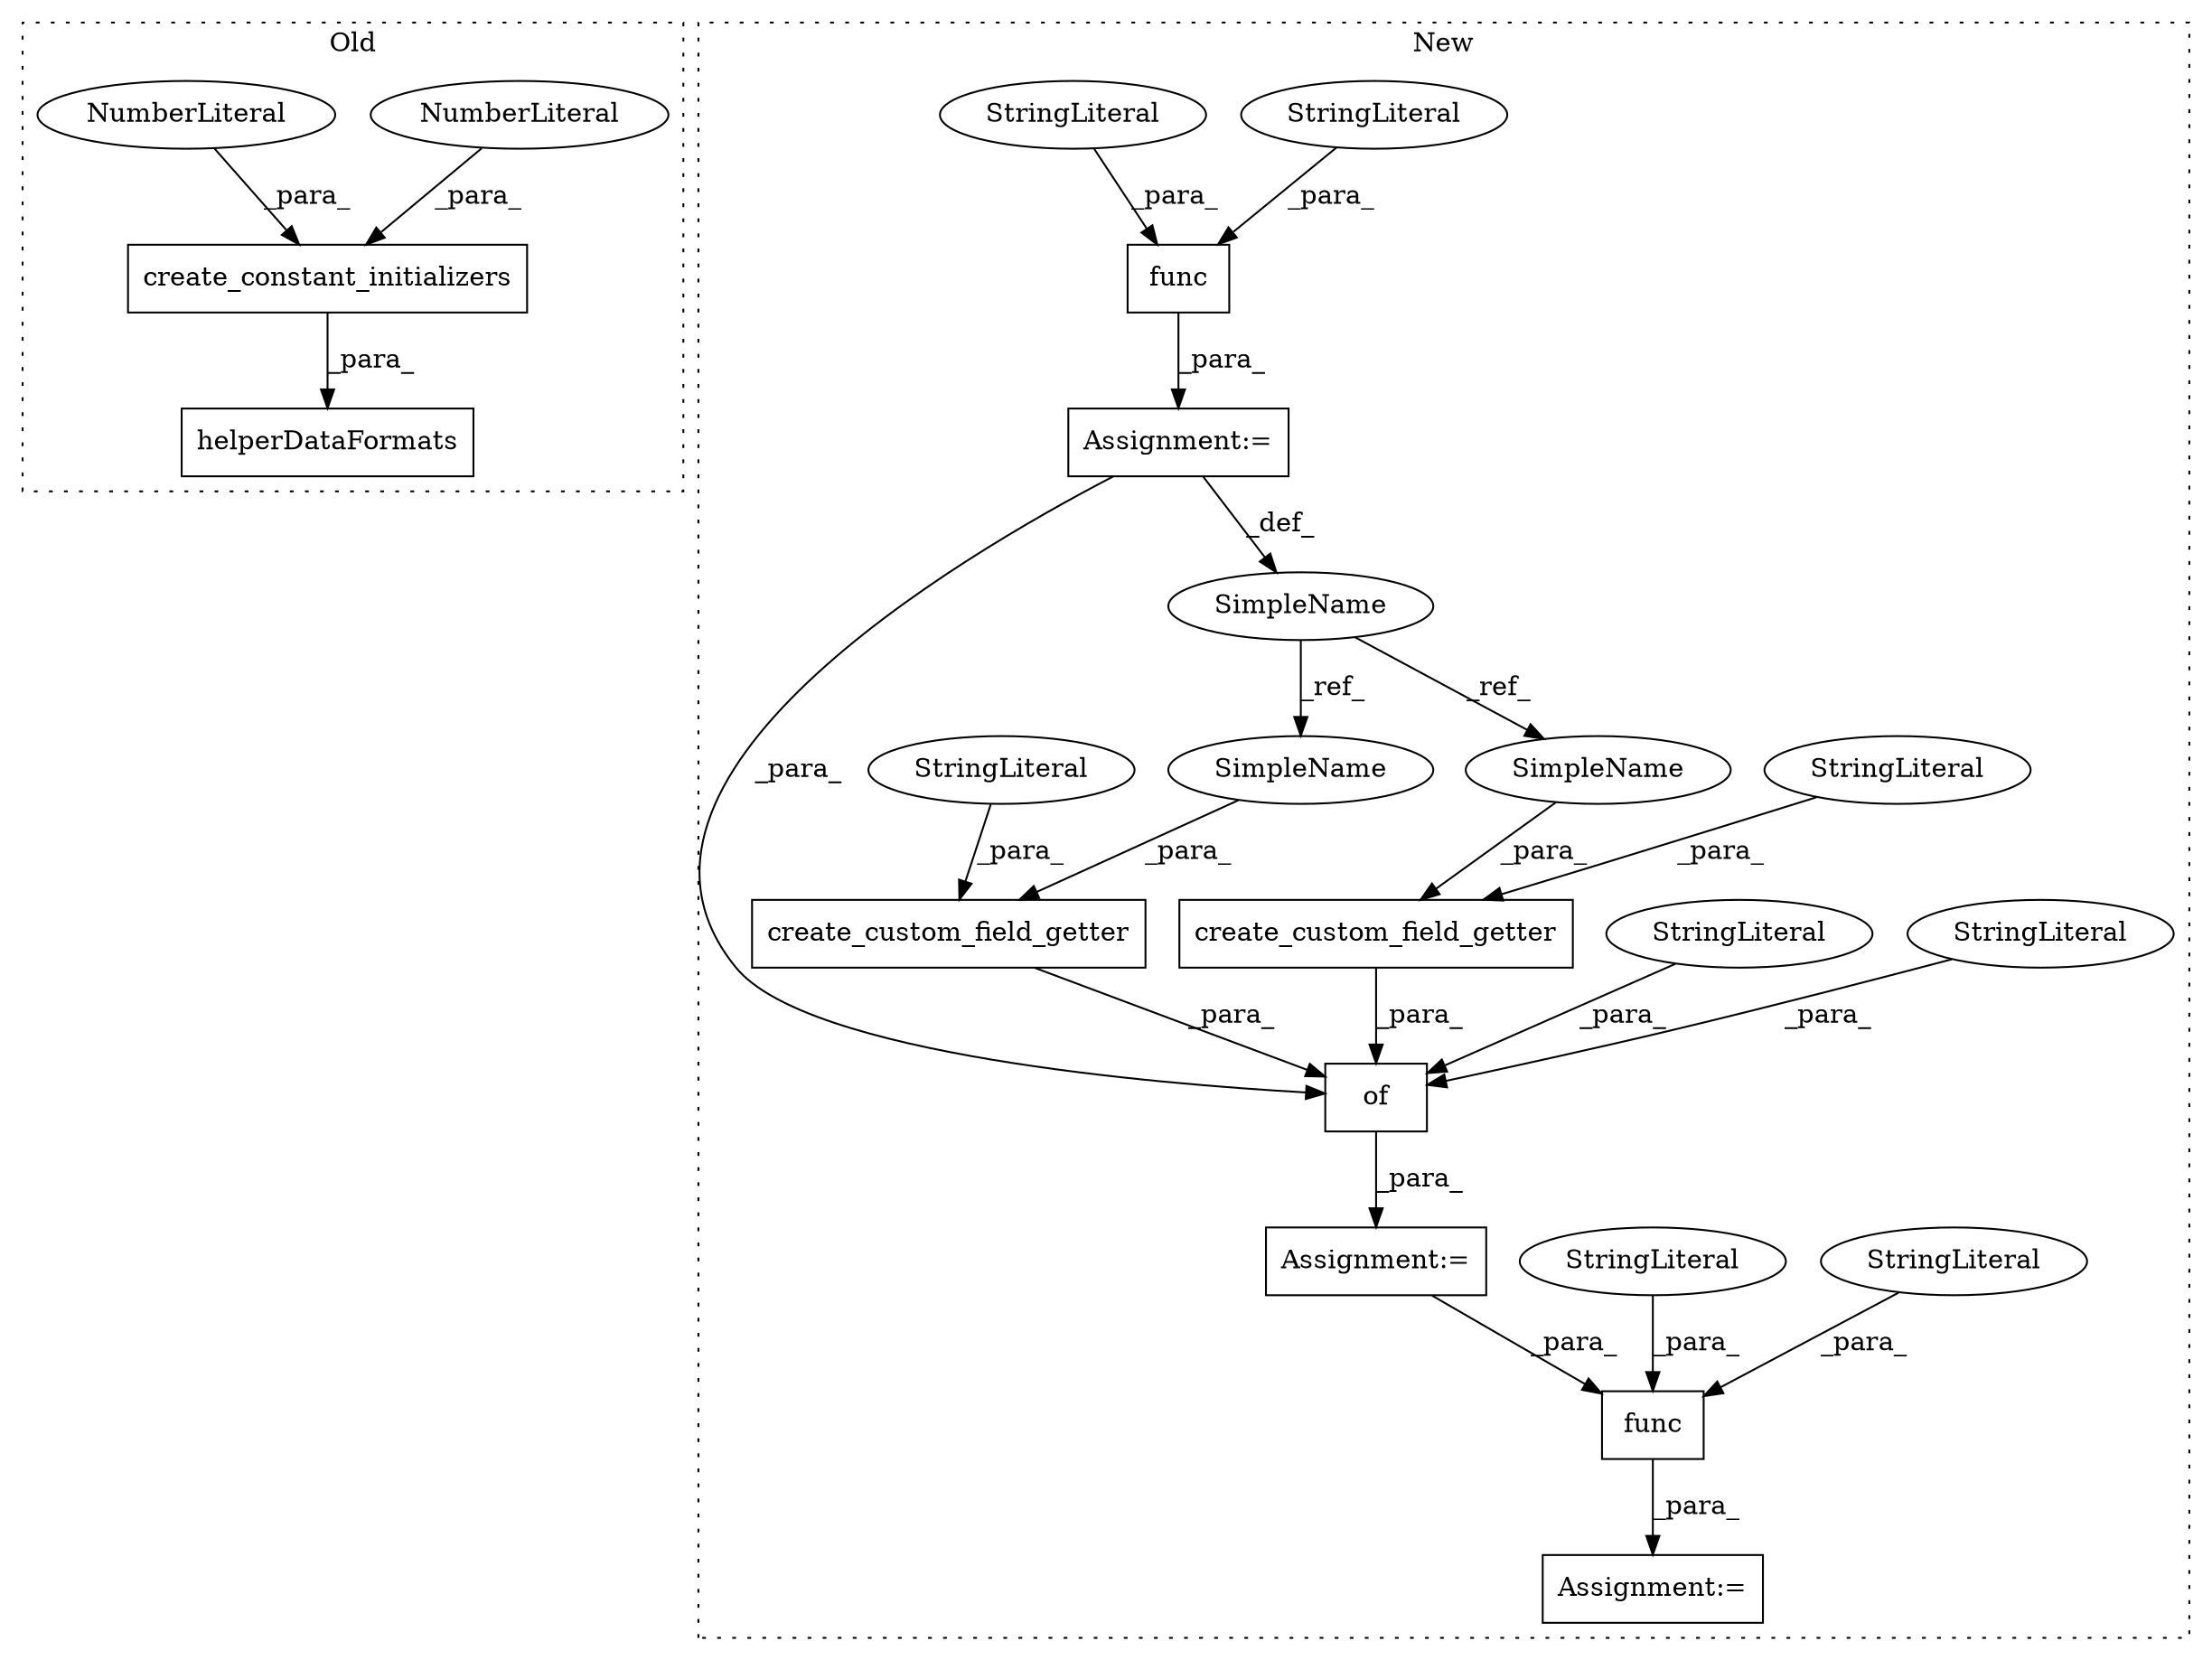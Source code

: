 digraph G {
subgraph cluster0 {
1 [label="create_constant_initializers" a="32" s="9261,9306" l="29,1" shape="box"];
3 [label="helperDataFormats" a="32" s="9407,9431" l="18,1" shape="box"];
5 [label="NumberLiteral" a="34" s="9294" l="3" shape="ellipse"];
6 [label="NumberLiteral" a="34" s="9290" l="3" shape="ellipse"];
label = "Old";
style="dotted";
}
subgraph cluster1 {
2 [label="func" a="32" s="8556,8576" l="5,1" shape="box"];
4 [label="create_custom_field_getter" a="32" s="8713,8749" l="27,1" shape="box"];
7 [label="func" a="32" s="8805,8839" l="5,1" shape="box"];
8 [label="create_custom_field_getter" a="32" s="8755,8791" l="27,1" shape="box"];
9 [label="of" a="32" s="8706,8792" l="3,1" shape="box"];
10 [label="SimpleName" a="42" s="8550" l="5" shape="ellipse"];
11 [label="StringLiteral" a="45" s="8561" l="7" shape="ellipse"];
12 [label="StringLiteral" a="45" s="8709" l="3" shape="ellipse"];
13 [label="StringLiteral" a="45" s="8751" l="3" shape="ellipse"];
14 [label="StringLiteral" a="45" s="8569" l="7" shape="ellipse"];
15 [label="Assignment:=" a="7" s="8701" l="1" shape="box"];
16 [label="StringLiteral" a="45" s="8818" l="7" shape="ellipse"];
17 [label="StringLiteral" a="45" s="8788" l="3" shape="ellipse"];
18 [label="StringLiteral" a="45" s="8810" l="7" shape="ellipse"];
19 [label="Assignment:=" a="7" s="8555" l="1" shape="box"];
20 [label="StringLiteral" a="45" s="8746" l="3" shape="ellipse"];
21 [label="Assignment:=" a="7" s="8804" l="1" shape="box"];
22 [label="SimpleName" a="42" s="8782" l="5" shape="ellipse"];
23 [label="SimpleName" a="42" s="8740" l="5" shape="ellipse"];
label = "New";
style="dotted";
}
1 -> 3 [label="_para_"];
2 -> 19 [label="_para_"];
4 -> 9 [label="_para_"];
5 -> 1 [label="_para_"];
6 -> 1 [label="_para_"];
7 -> 21 [label="_para_"];
8 -> 9 [label="_para_"];
9 -> 15 [label="_para_"];
10 -> 23 [label="_ref_"];
10 -> 22 [label="_ref_"];
11 -> 2 [label="_para_"];
12 -> 9 [label="_para_"];
13 -> 9 [label="_para_"];
14 -> 2 [label="_para_"];
15 -> 7 [label="_para_"];
16 -> 7 [label="_para_"];
17 -> 8 [label="_para_"];
18 -> 7 [label="_para_"];
19 -> 9 [label="_para_"];
19 -> 10 [label="_def_"];
20 -> 4 [label="_para_"];
22 -> 8 [label="_para_"];
23 -> 4 [label="_para_"];
}